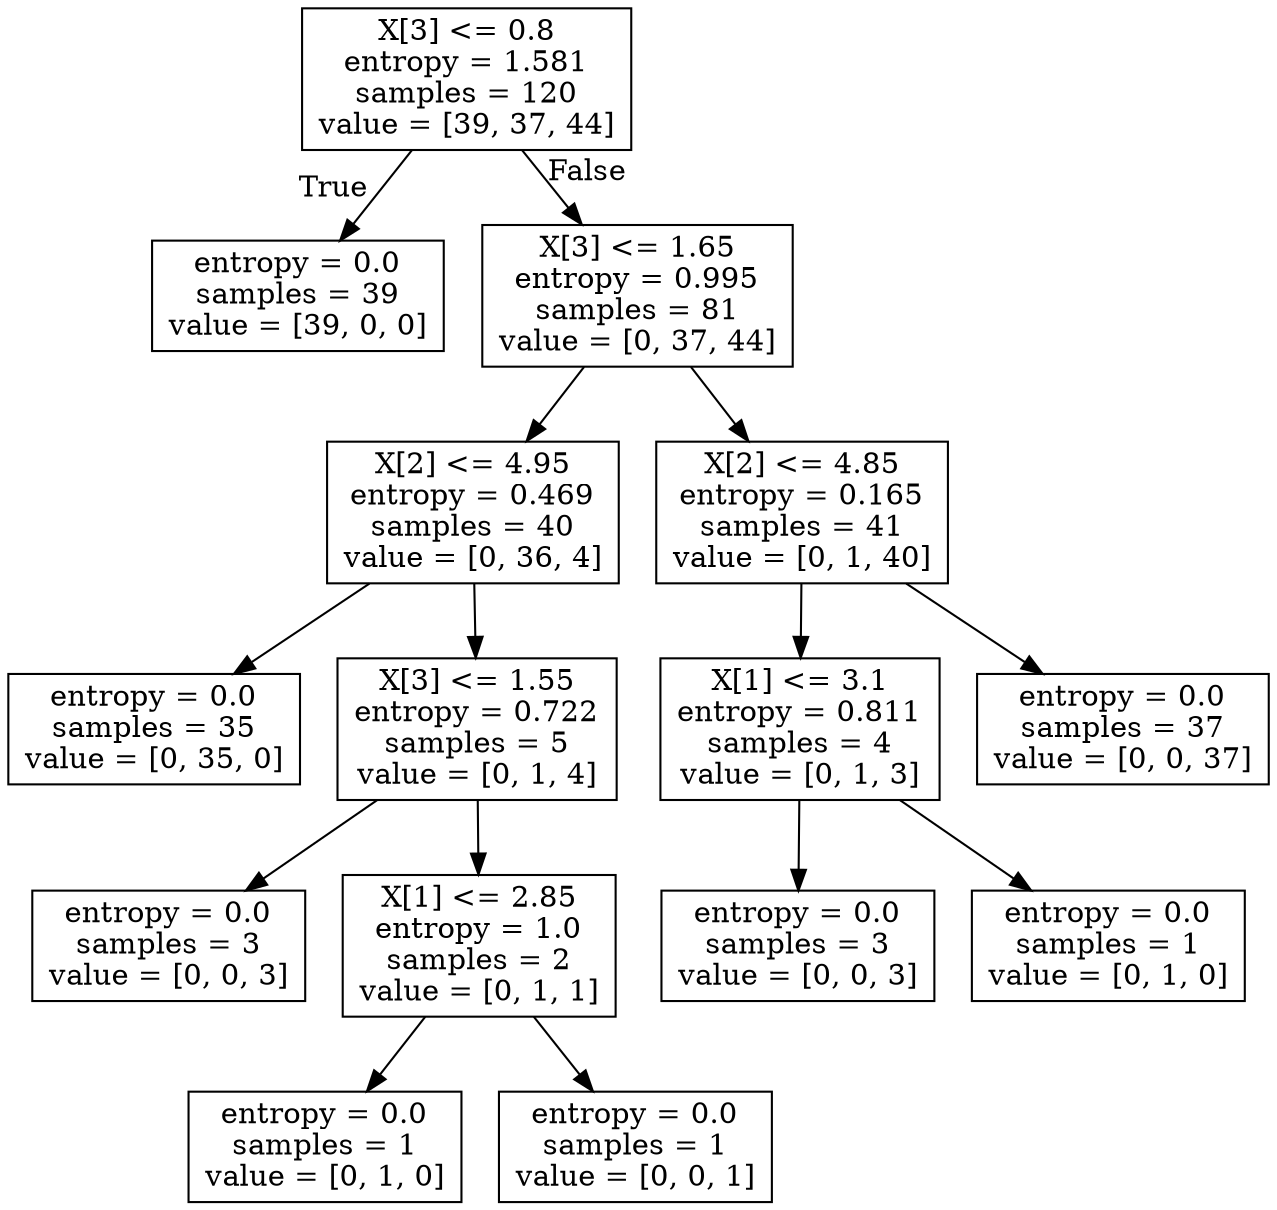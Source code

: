 digraph Tree {
node [shape=box] ;
0 [label="X[3] <= 0.8\nentropy = 1.581\nsamples = 120\nvalue = [39, 37, 44]"] ;
1 [label="entropy = 0.0\nsamples = 39\nvalue = [39, 0, 0]"] ;
0 -> 1 [labeldistance=2.5, labelangle=45, headlabel="True"] ;
2 [label="X[3] <= 1.65\nentropy = 0.995\nsamples = 81\nvalue = [0, 37, 44]"] ;
0 -> 2 [labeldistance=2.5, labelangle=-45, headlabel="False"] ;
3 [label="X[2] <= 4.95\nentropy = 0.469\nsamples = 40\nvalue = [0, 36, 4]"] ;
2 -> 3 ;
4 [label="entropy = 0.0\nsamples = 35\nvalue = [0, 35, 0]"] ;
3 -> 4 ;
5 [label="X[3] <= 1.55\nentropy = 0.722\nsamples = 5\nvalue = [0, 1, 4]"] ;
3 -> 5 ;
6 [label="entropy = 0.0\nsamples = 3\nvalue = [0, 0, 3]"] ;
5 -> 6 ;
7 [label="X[1] <= 2.85\nentropy = 1.0\nsamples = 2\nvalue = [0, 1, 1]"] ;
5 -> 7 ;
8 [label="entropy = 0.0\nsamples = 1\nvalue = [0, 1, 0]"] ;
7 -> 8 ;
9 [label="entropy = 0.0\nsamples = 1\nvalue = [0, 0, 1]"] ;
7 -> 9 ;
10 [label="X[2] <= 4.85\nentropy = 0.165\nsamples = 41\nvalue = [0, 1, 40]"] ;
2 -> 10 ;
11 [label="X[1] <= 3.1\nentropy = 0.811\nsamples = 4\nvalue = [0, 1, 3]"] ;
10 -> 11 ;
12 [label="entropy = 0.0\nsamples = 3\nvalue = [0, 0, 3]"] ;
11 -> 12 ;
13 [label="entropy = 0.0\nsamples = 1\nvalue = [0, 1, 0]"] ;
11 -> 13 ;
14 [label="entropy = 0.0\nsamples = 37\nvalue = [0, 0, 37]"] ;
10 -> 14 ;
}